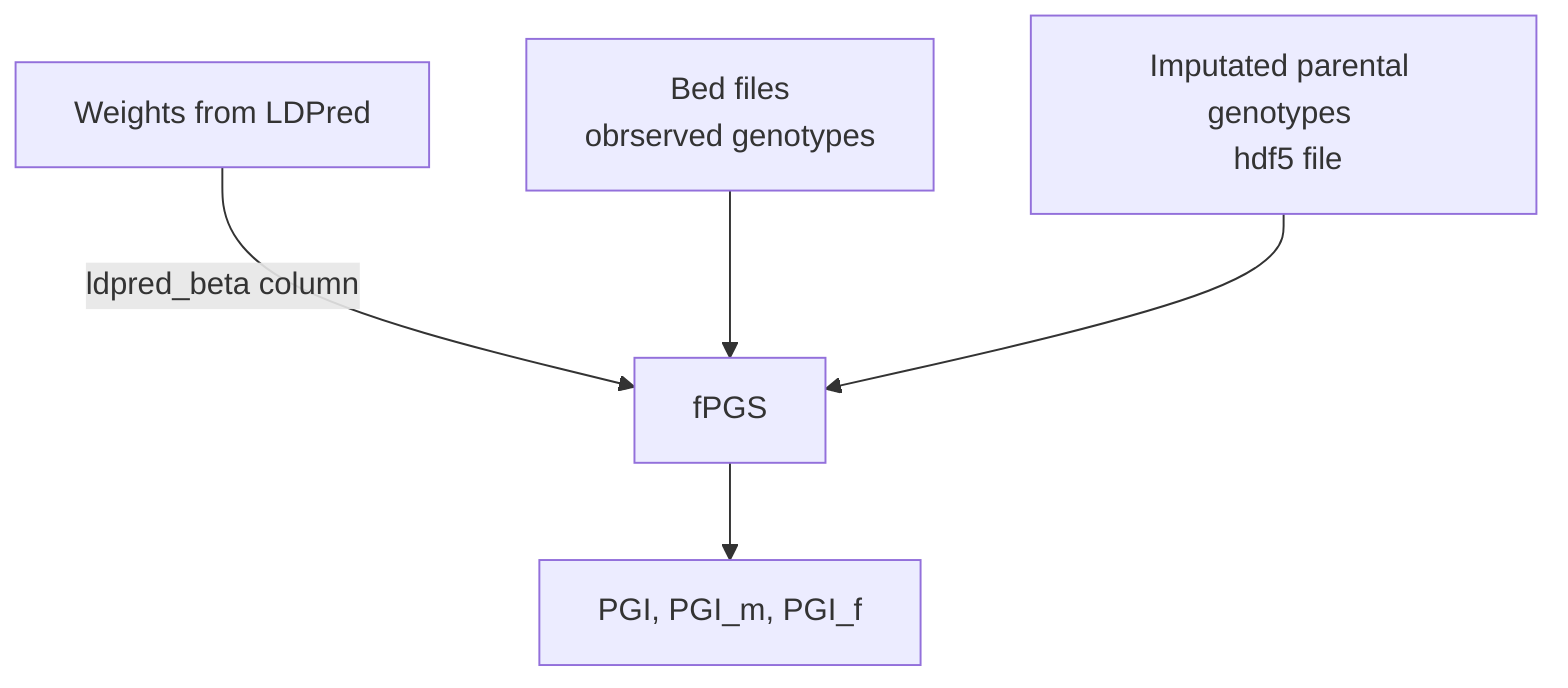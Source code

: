graph TD
    a[Weights from LDPred] --> |ldpred_beta column| d[fPGS]
    b[Bed files <br> obrserved genotypes]--> d
    c[Imputated parental genotypes <br> hdf5 file] --> d 
    
    d --> output[PGI, PGI_m, PGI_f]
